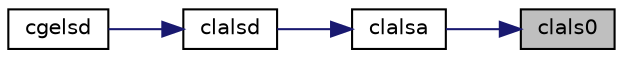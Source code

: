 digraph "clals0"
{
 // LATEX_PDF_SIZE
  edge [fontname="Helvetica",fontsize="10",labelfontname="Helvetica",labelfontsize="10"];
  node [fontname="Helvetica",fontsize="10",shape=record];
  rankdir="RL";
  Node1 [label="clals0",height=0.2,width=0.4,color="black", fillcolor="grey75", style="filled", fontcolor="black",tooltip="CLALS0 applies back multiplying factors in solving the least squares problem using divide and conquer..."];
  Node1 -> Node2 [dir="back",color="midnightblue",fontsize="10",style="solid",fontname="Helvetica"];
  Node2 [label="clalsa",height=0.2,width=0.4,color="black", fillcolor="white", style="filled",URL="$clalsa_8f.html#afba920049d8d99f99e48e408ce1e2591",tooltip="CLALSA computes the SVD of the coefficient matrix in compact form. Used by sgelsd."];
  Node2 -> Node3 [dir="back",color="midnightblue",fontsize="10",style="solid",fontname="Helvetica"];
  Node3 [label="clalsd",height=0.2,width=0.4,color="black", fillcolor="white", style="filled",URL="$clalsd_8f.html#a26c9ab8dc8642c18e3cbde5769b8138d",tooltip="CLALSD uses the singular value decomposition of A to solve the least squares problem."];
  Node3 -> Node4 [dir="back",color="midnightblue",fontsize="10",style="solid",fontname="Helvetica"];
  Node4 [label="cgelsd",height=0.2,width=0.4,color="black", fillcolor="white", style="filled",URL="$cgelsd_8f.html#abe955d518aa1f5fec04eb13fb9ee56c2",tooltip="CGELSD computes the minimum-norm solution to a linear least squares problem for GE matrices"];
}
